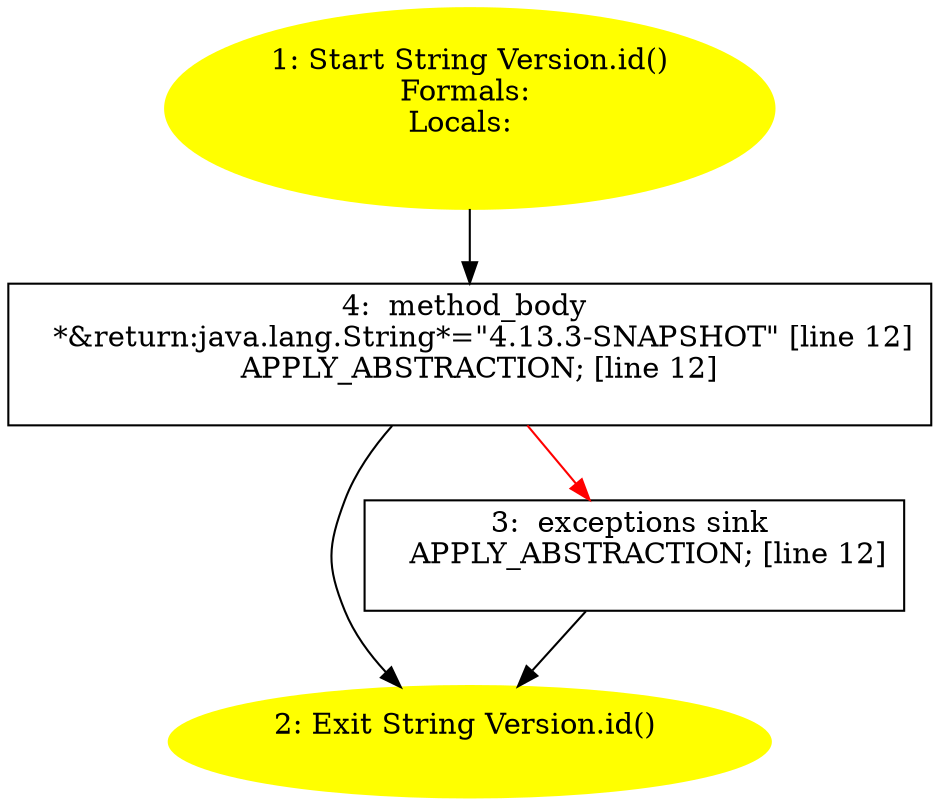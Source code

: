 /* @generated */
digraph cfg {
"junit.runner.Version.id():java.lang.String.b316afeed078b822f2fdb75bcf78454a_1" [label="1: Start String Version.id()\nFormals: \nLocals:  \n  " color=yellow style=filled]
	

	 "junit.runner.Version.id():java.lang.String.b316afeed078b822f2fdb75bcf78454a_1" -> "junit.runner.Version.id():java.lang.String.b316afeed078b822f2fdb75bcf78454a_4" ;
"junit.runner.Version.id():java.lang.String.b316afeed078b822f2fdb75bcf78454a_2" [label="2: Exit String Version.id() \n  " color=yellow style=filled]
	

"junit.runner.Version.id():java.lang.String.b316afeed078b822f2fdb75bcf78454a_3" [label="3:  exceptions sink \n   APPLY_ABSTRACTION; [line 12]\n " shape="box"]
	

	 "junit.runner.Version.id():java.lang.String.b316afeed078b822f2fdb75bcf78454a_3" -> "junit.runner.Version.id():java.lang.String.b316afeed078b822f2fdb75bcf78454a_2" ;
"junit.runner.Version.id():java.lang.String.b316afeed078b822f2fdb75bcf78454a_4" [label="4:  method_body \n   *&return:java.lang.String*=\"4.13.3-SNAPSHOT\" [line 12]\n  APPLY_ABSTRACTION; [line 12]\n " shape="box"]
	

	 "junit.runner.Version.id():java.lang.String.b316afeed078b822f2fdb75bcf78454a_4" -> "junit.runner.Version.id():java.lang.String.b316afeed078b822f2fdb75bcf78454a_2" ;
	 "junit.runner.Version.id():java.lang.String.b316afeed078b822f2fdb75bcf78454a_4" -> "junit.runner.Version.id():java.lang.String.b316afeed078b822f2fdb75bcf78454a_3" [color="red" ];
}
